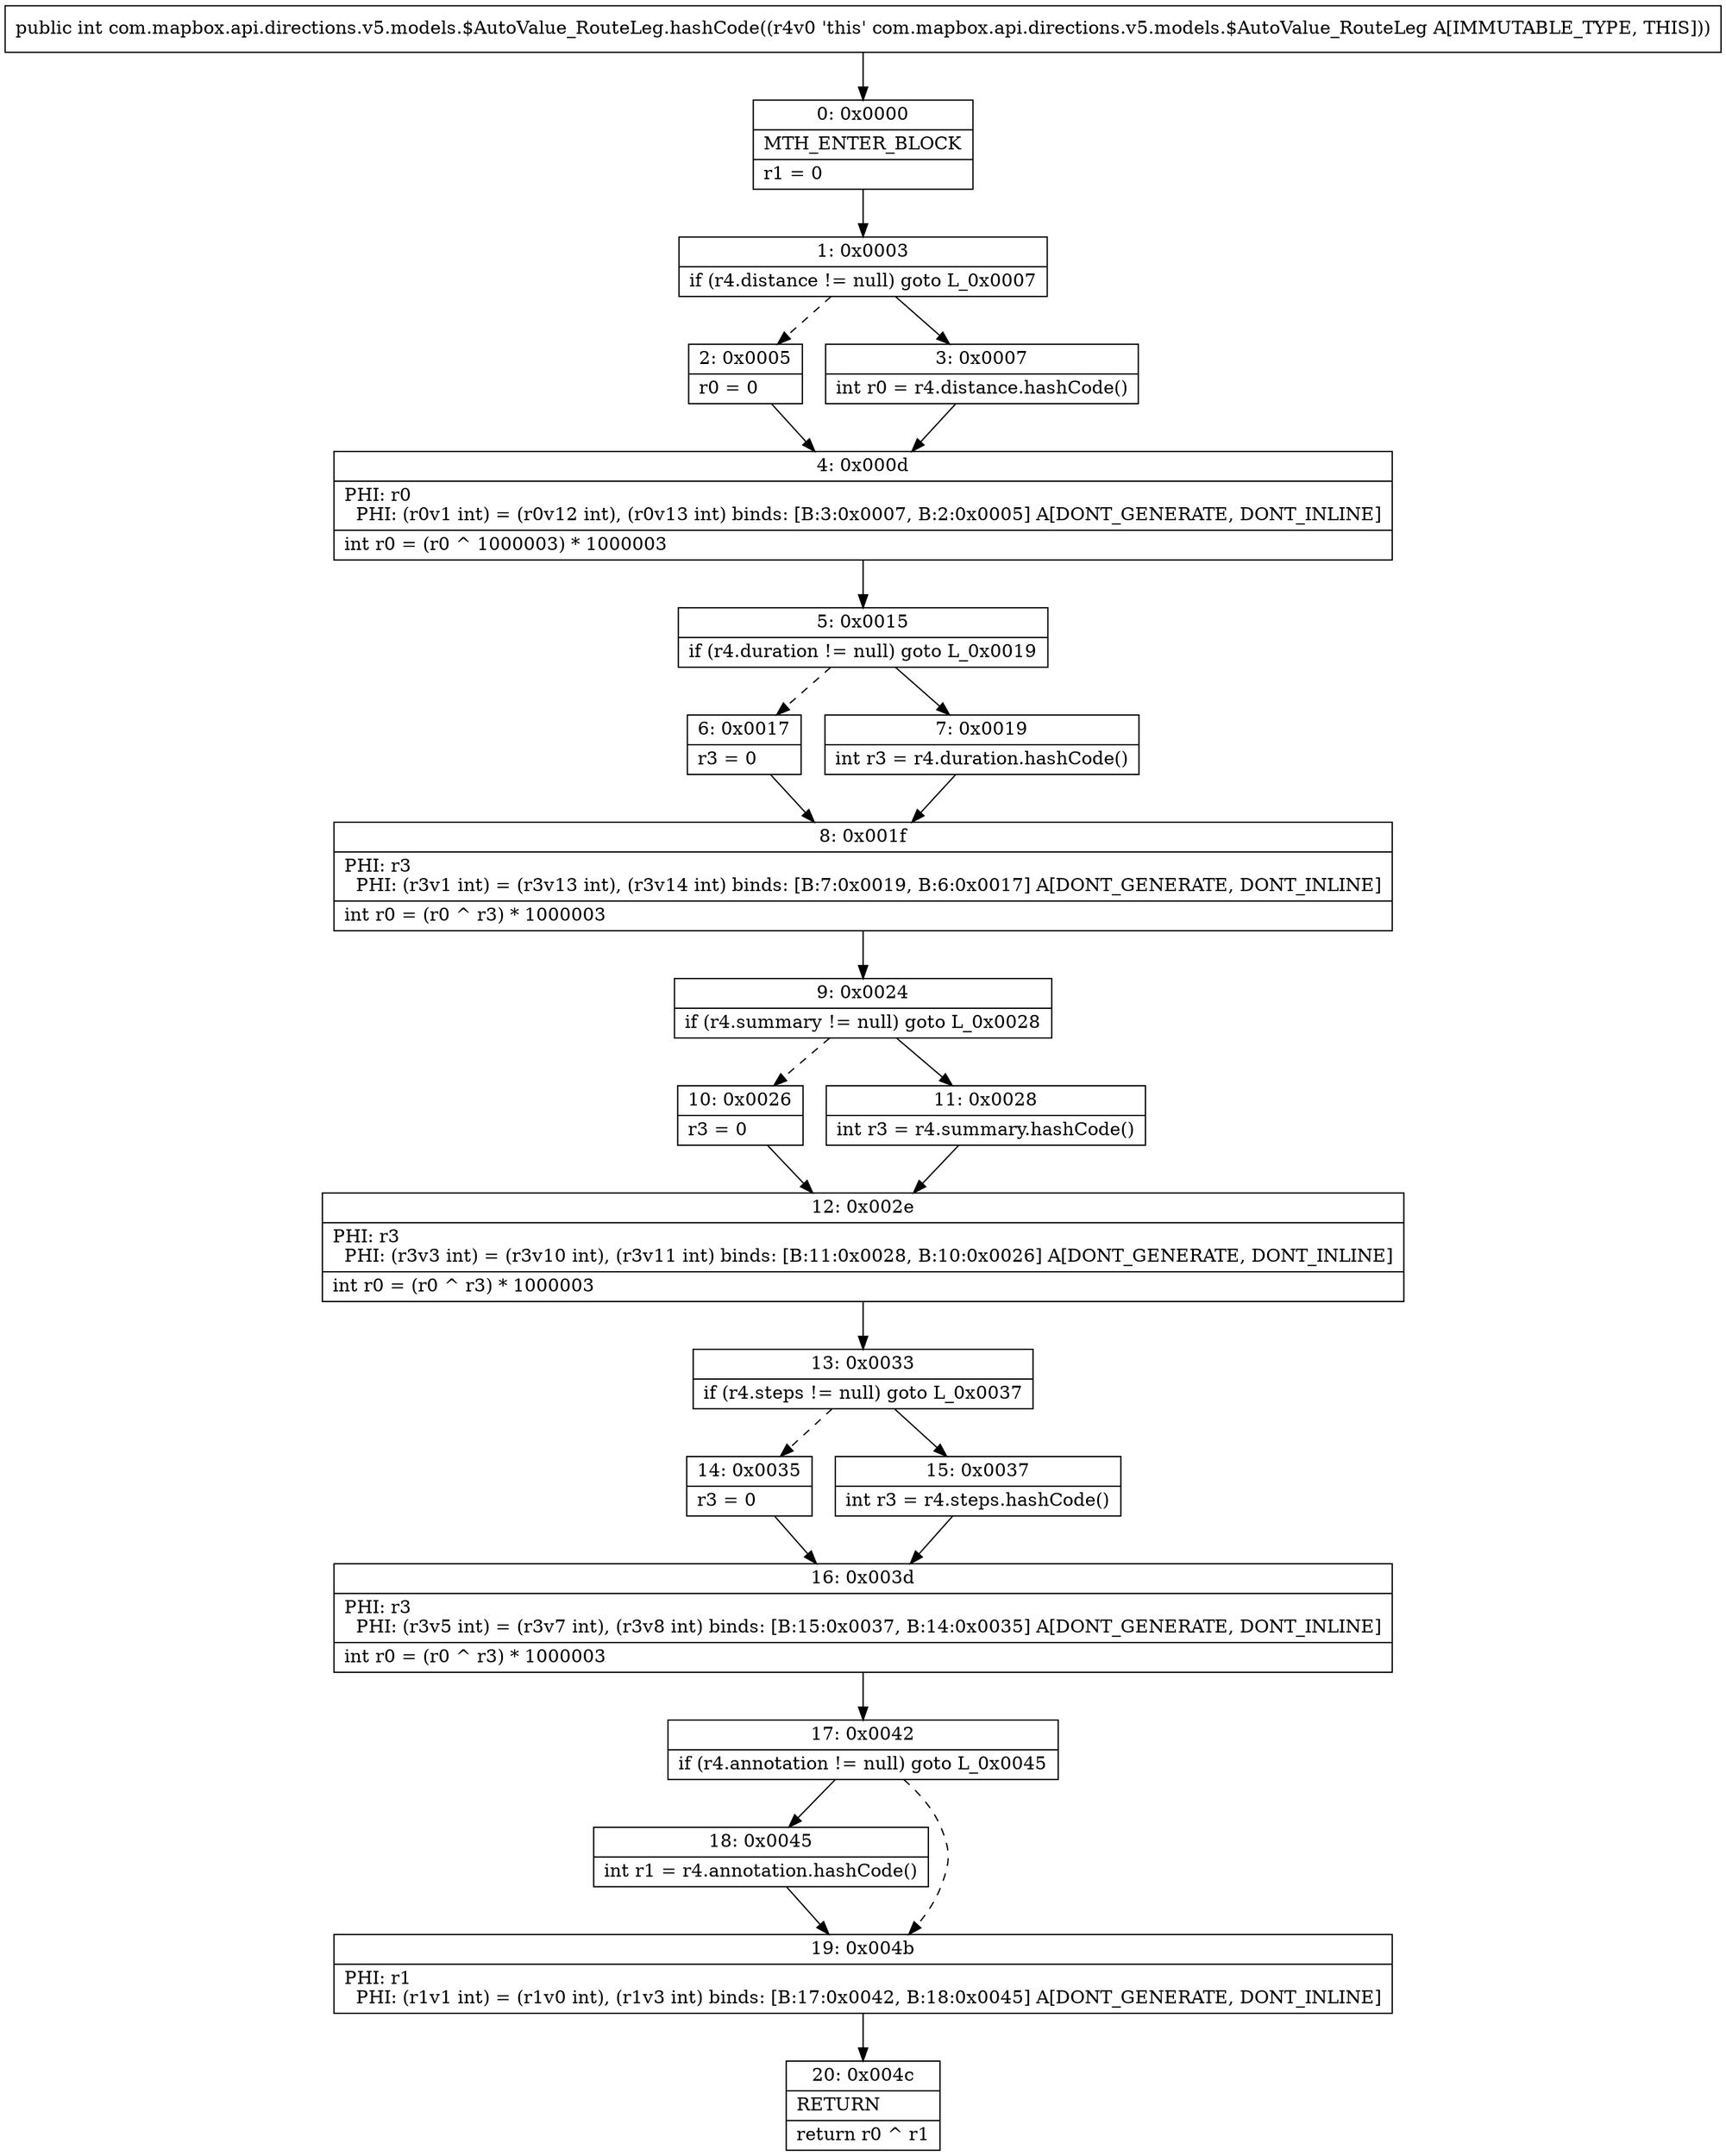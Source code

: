 digraph "CFG forcom.mapbox.api.directions.v5.models.$AutoValue_RouteLeg.hashCode()I" {
Node_0 [shape=record,label="{0\:\ 0x0000|MTH_ENTER_BLOCK\l|r1 = 0\l}"];
Node_1 [shape=record,label="{1\:\ 0x0003|if (r4.distance != null) goto L_0x0007\l}"];
Node_2 [shape=record,label="{2\:\ 0x0005|r0 = 0\l}"];
Node_3 [shape=record,label="{3\:\ 0x0007|int r0 = r4.distance.hashCode()\l}"];
Node_4 [shape=record,label="{4\:\ 0x000d|PHI: r0 \l  PHI: (r0v1 int) = (r0v12 int), (r0v13 int) binds: [B:3:0x0007, B:2:0x0005] A[DONT_GENERATE, DONT_INLINE]\l|int r0 = (r0 ^ 1000003) * 1000003\l}"];
Node_5 [shape=record,label="{5\:\ 0x0015|if (r4.duration != null) goto L_0x0019\l}"];
Node_6 [shape=record,label="{6\:\ 0x0017|r3 = 0\l}"];
Node_7 [shape=record,label="{7\:\ 0x0019|int r3 = r4.duration.hashCode()\l}"];
Node_8 [shape=record,label="{8\:\ 0x001f|PHI: r3 \l  PHI: (r3v1 int) = (r3v13 int), (r3v14 int) binds: [B:7:0x0019, B:6:0x0017] A[DONT_GENERATE, DONT_INLINE]\l|int r0 = (r0 ^ r3) * 1000003\l}"];
Node_9 [shape=record,label="{9\:\ 0x0024|if (r4.summary != null) goto L_0x0028\l}"];
Node_10 [shape=record,label="{10\:\ 0x0026|r3 = 0\l}"];
Node_11 [shape=record,label="{11\:\ 0x0028|int r3 = r4.summary.hashCode()\l}"];
Node_12 [shape=record,label="{12\:\ 0x002e|PHI: r3 \l  PHI: (r3v3 int) = (r3v10 int), (r3v11 int) binds: [B:11:0x0028, B:10:0x0026] A[DONT_GENERATE, DONT_INLINE]\l|int r0 = (r0 ^ r3) * 1000003\l}"];
Node_13 [shape=record,label="{13\:\ 0x0033|if (r4.steps != null) goto L_0x0037\l}"];
Node_14 [shape=record,label="{14\:\ 0x0035|r3 = 0\l}"];
Node_15 [shape=record,label="{15\:\ 0x0037|int r3 = r4.steps.hashCode()\l}"];
Node_16 [shape=record,label="{16\:\ 0x003d|PHI: r3 \l  PHI: (r3v5 int) = (r3v7 int), (r3v8 int) binds: [B:15:0x0037, B:14:0x0035] A[DONT_GENERATE, DONT_INLINE]\l|int r0 = (r0 ^ r3) * 1000003\l}"];
Node_17 [shape=record,label="{17\:\ 0x0042|if (r4.annotation != null) goto L_0x0045\l}"];
Node_18 [shape=record,label="{18\:\ 0x0045|int r1 = r4.annotation.hashCode()\l}"];
Node_19 [shape=record,label="{19\:\ 0x004b|PHI: r1 \l  PHI: (r1v1 int) = (r1v0 int), (r1v3 int) binds: [B:17:0x0042, B:18:0x0045] A[DONT_GENERATE, DONT_INLINE]\l}"];
Node_20 [shape=record,label="{20\:\ 0x004c|RETURN\l|return r0 ^ r1\l}"];
MethodNode[shape=record,label="{public int com.mapbox.api.directions.v5.models.$AutoValue_RouteLeg.hashCode((r4v0 'this' com.mapbox.api.directions.v5.models.$AutoValue_RouteLeg A[IMMUTABLE_TYPE, THIS])) }"];
MethodNode -> Node_0;
Node_0 -> Node_1;
Node_1 -> Node_2[style=dashed];
Node_1 -> Node_3;
Node_2 -> Node_4;
Node_3 -> Node_4;
Node_4 -> Node_5;
Node_5 -> Node_6[style=dashed];
Node_5 -> Node_7;
Node_6 -> Node_8;
Node_7 -> Node_8;
Node_8 -> Node_9;
Node_9 -> Node_10[style=dashed];
Node_9 -> Node_11;
Node_10 -> Node_12;
Node_11 -> Node_12;
Node_12 -> Node_13;
Node_13 -> Node_14[style=dashed];
Node_13 -> Node_15;
Node_14 -> Node_16;
Node_15 -> Node_16;
Node_16 -> Node_17;
Node_17 -> Node_18;
Node_17 -> Node_19[style=dashed];
Node_18 -> Node_19;
Node_19 -> Node_20;
}

